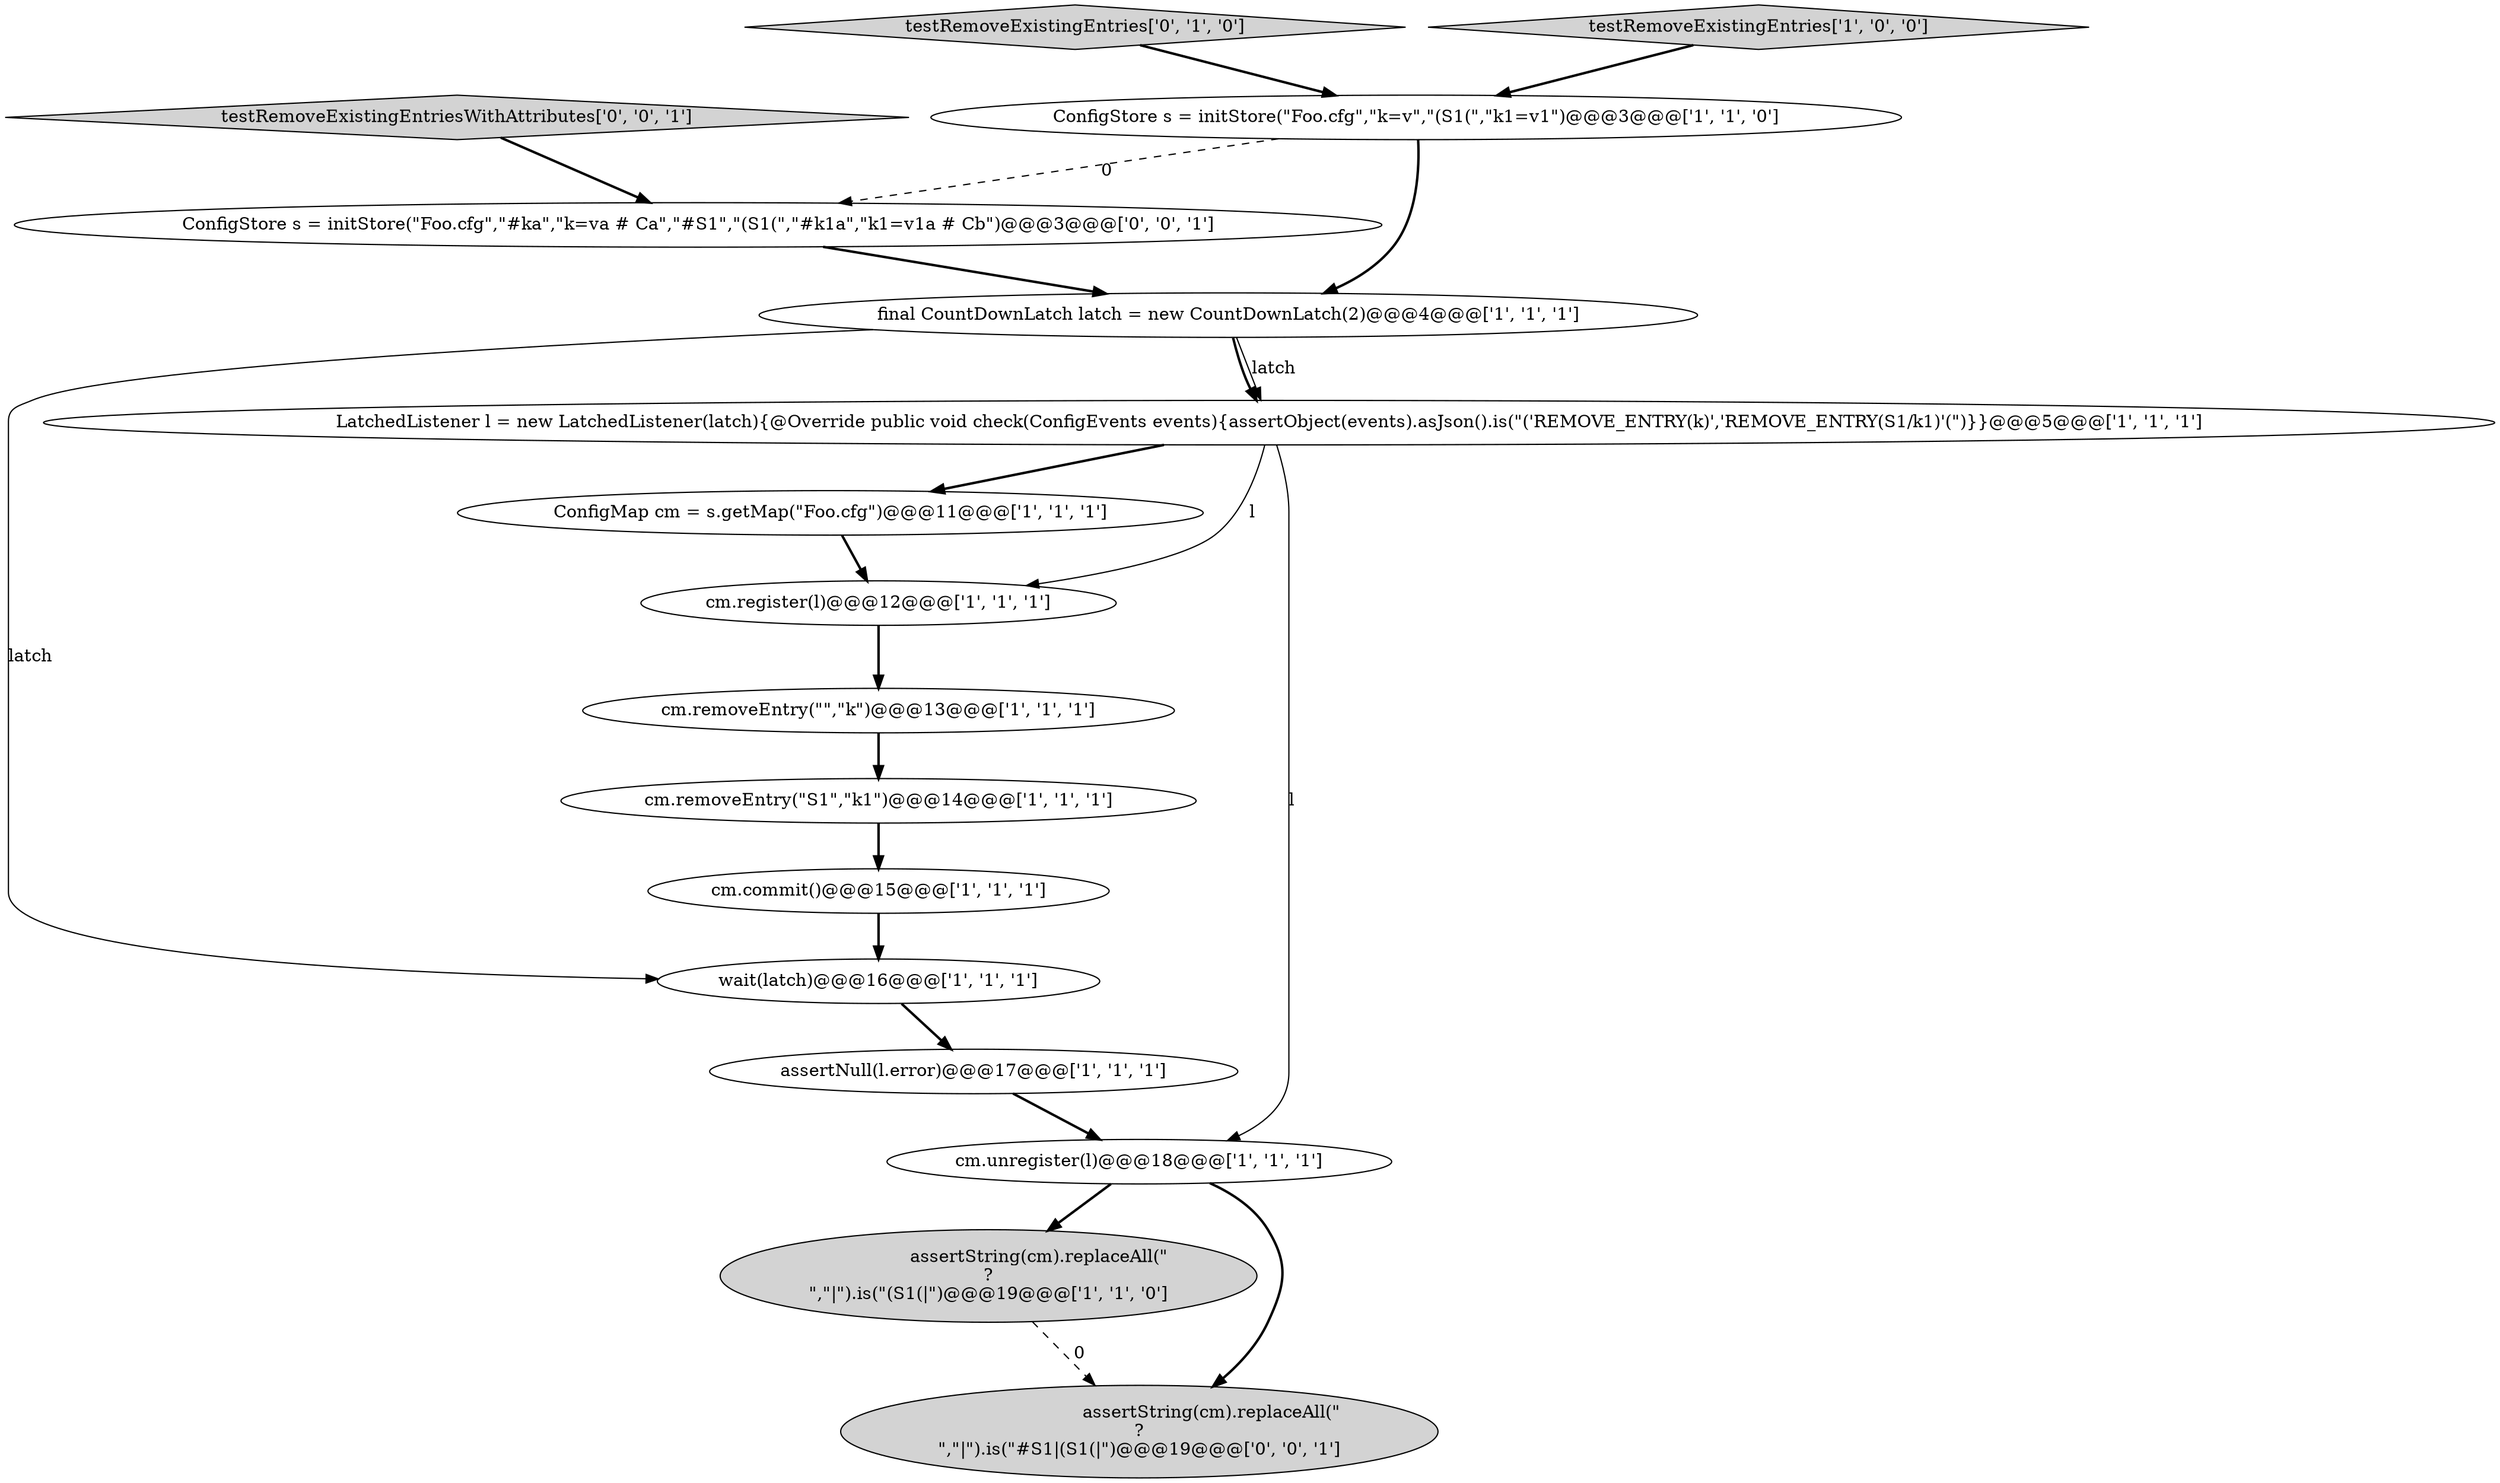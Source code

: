 digraph {
16 [style = filled, label = "ConfigStore s = initStore(\"Foo.cfg\",\"#ka\",\"k=va # Ca\",\"#S1\",\"(S1(\",\"#k1a\",\"k1=v1a # Cb\")@@@3@@@['0', '0', '1']", fillcolor = white, shape = ellipse image = "AAA0AAABBB3BBB"];
12 [style = filled, label = "assertString(cm).replaceAll(\"\r?\n\",\"|\").is(\"(S1(|\")@@@19@@@['1', '1', '0']", fillcolor = lightgray, shape = ellipse image = "AAA0AAABBB1BBB"];
15 [style = filled, label = "assertString(cm).replaceAll(\"\r?\n\",\"|\").is(\"#S1|(S1(|\")@@@19@@@['0', '0', '1']", fillcolor = lightgray, shape = ellipse image = "AAA0AAABBB3BBB"];
13 [style = filled, label = "testRemoveExistingEntries['0', '1', '0']", fillcolor = lightgray, shape = diamond image = "AAA0AAABBB2BBB"];
5 [style = filled, label = "cm.commit()@@@15@@@['1', '1', '1']", fillcolor = white, shape = ellipse image = "AAA0AAABBB1BBB"];
6 [style = filled, label = "cm.register(l)@@@12@@@['1', '1', '1']", fillcolor = white, shape = ellipse image = "AAA0AAABBB1BBB"];
3 [style = filled, label = "assertNull(l.error)@@@17@@@['1', '1', '1']", fillcolor = white, shape = ellipse image = "AAA0AAABBB1BBB"];
7 [style = filled, label = "cm.removeEntry(\"S1\",\"k1\")@@@14@@@['1', '1', '1']", fillcolor = white, shape = ellipse image = "AAA0AAABBB1BBB"];
4 [style = filled, label = "ConfigMap cm = s.getMap(\"Foo.cfg\")@@@11@@@['1', '1', '1']", fillcolor = white, shape = ellipse image = "AAA0AAABBB1BBB"];
0 [style = filled, label = "final CountDownLatch latch = new CountDownLatch(2)@@@4@@@['1', '1', '1']", fillcolor = white, shape = ellipse image = "AAA0AAABBB1BBB"];
8 [style = filled, label = "testRemoveExistingEntries['1', '0', '0']", fillcolor = lightgray, shape = diamond image = "AAA0AAABBB1BBB"];
9 [style = filled, label = "LatchedListener l = new LatchedListener(latch){@Override public void check(ConfigEvents events){assertObject(events).asJson().is(\"('REMOVE_ENTRY(k)','REMOVE_ENTRY(S1/k1)'(\")}}@@@5@@@['1', '1', '1']", fillcolor = white, shape = ellipse image = "AAA0AAABBB1BBB"];
11 [style = filled, label = "cm.unregister(l)@@@18@@@['1', '1', '1']", fillcolor = white, shape = ellipse image = "AAA0AAABBB1BBB"];
14 [style = filled, label = "testRemoveExistingEntriesWithAttributes['0', '0', '1']", fillcolor = lightgray, shape = diamond image = "AAA0AAABBB3BBB"];
1 [style = filled, label = "cm.removeEntry(\"\",\"k\")@@@13@@@['1', '1', '1']", fillcolor = white, shape = ellipse image = "AAA0AAABBB1BBB"];
2 [style = filled, label = "wait(latch)@@@16@@@['1', '1', '1']", fillcolor = white, shape = ellipse image = "AAA0AAABBB1BBB"];
10 [style = filled, label = "ConfigStore s = initStore(\"Foo.cfg\",\"k=v\",\"(S1(\",\"k1=v1\")@@@3@@@['1', '1', '0']", fillcolor = white, shape = ellipse image = "AAA0AAABBB1BBB"];
14->16 [style = bold, label=""];
13->10 [style = bold, label=""];
8->10 [style = bold, label=""];
0->9 [style = bold, label=""];
16->0 [style = bold, label=""];
9->11 [style = solid, label="l"];
0->9 [style = solid, label="latch"];
4->6 [style = bold, label=""];
9->4 [style = bold, label=""];
2->3 [style = bold, label=""];
3->11 [style = bold, label=""];
11->12 [style = bold, label=""];
1->7 [style = bold, label=""];
0->2 [style = solid, label="latch"];
11->15 [style = bold, label=""];
6->1 [style = bold, label=""];
5->2 [style = bold, label=""];
7->5 [style = bold, label=""];
9->6 [style = solid, label="l"];
10->0 [style = bold, label=""];
12->15 [style = dashed, label="0"];
10->16 [style = dashed, label="0"];
}

